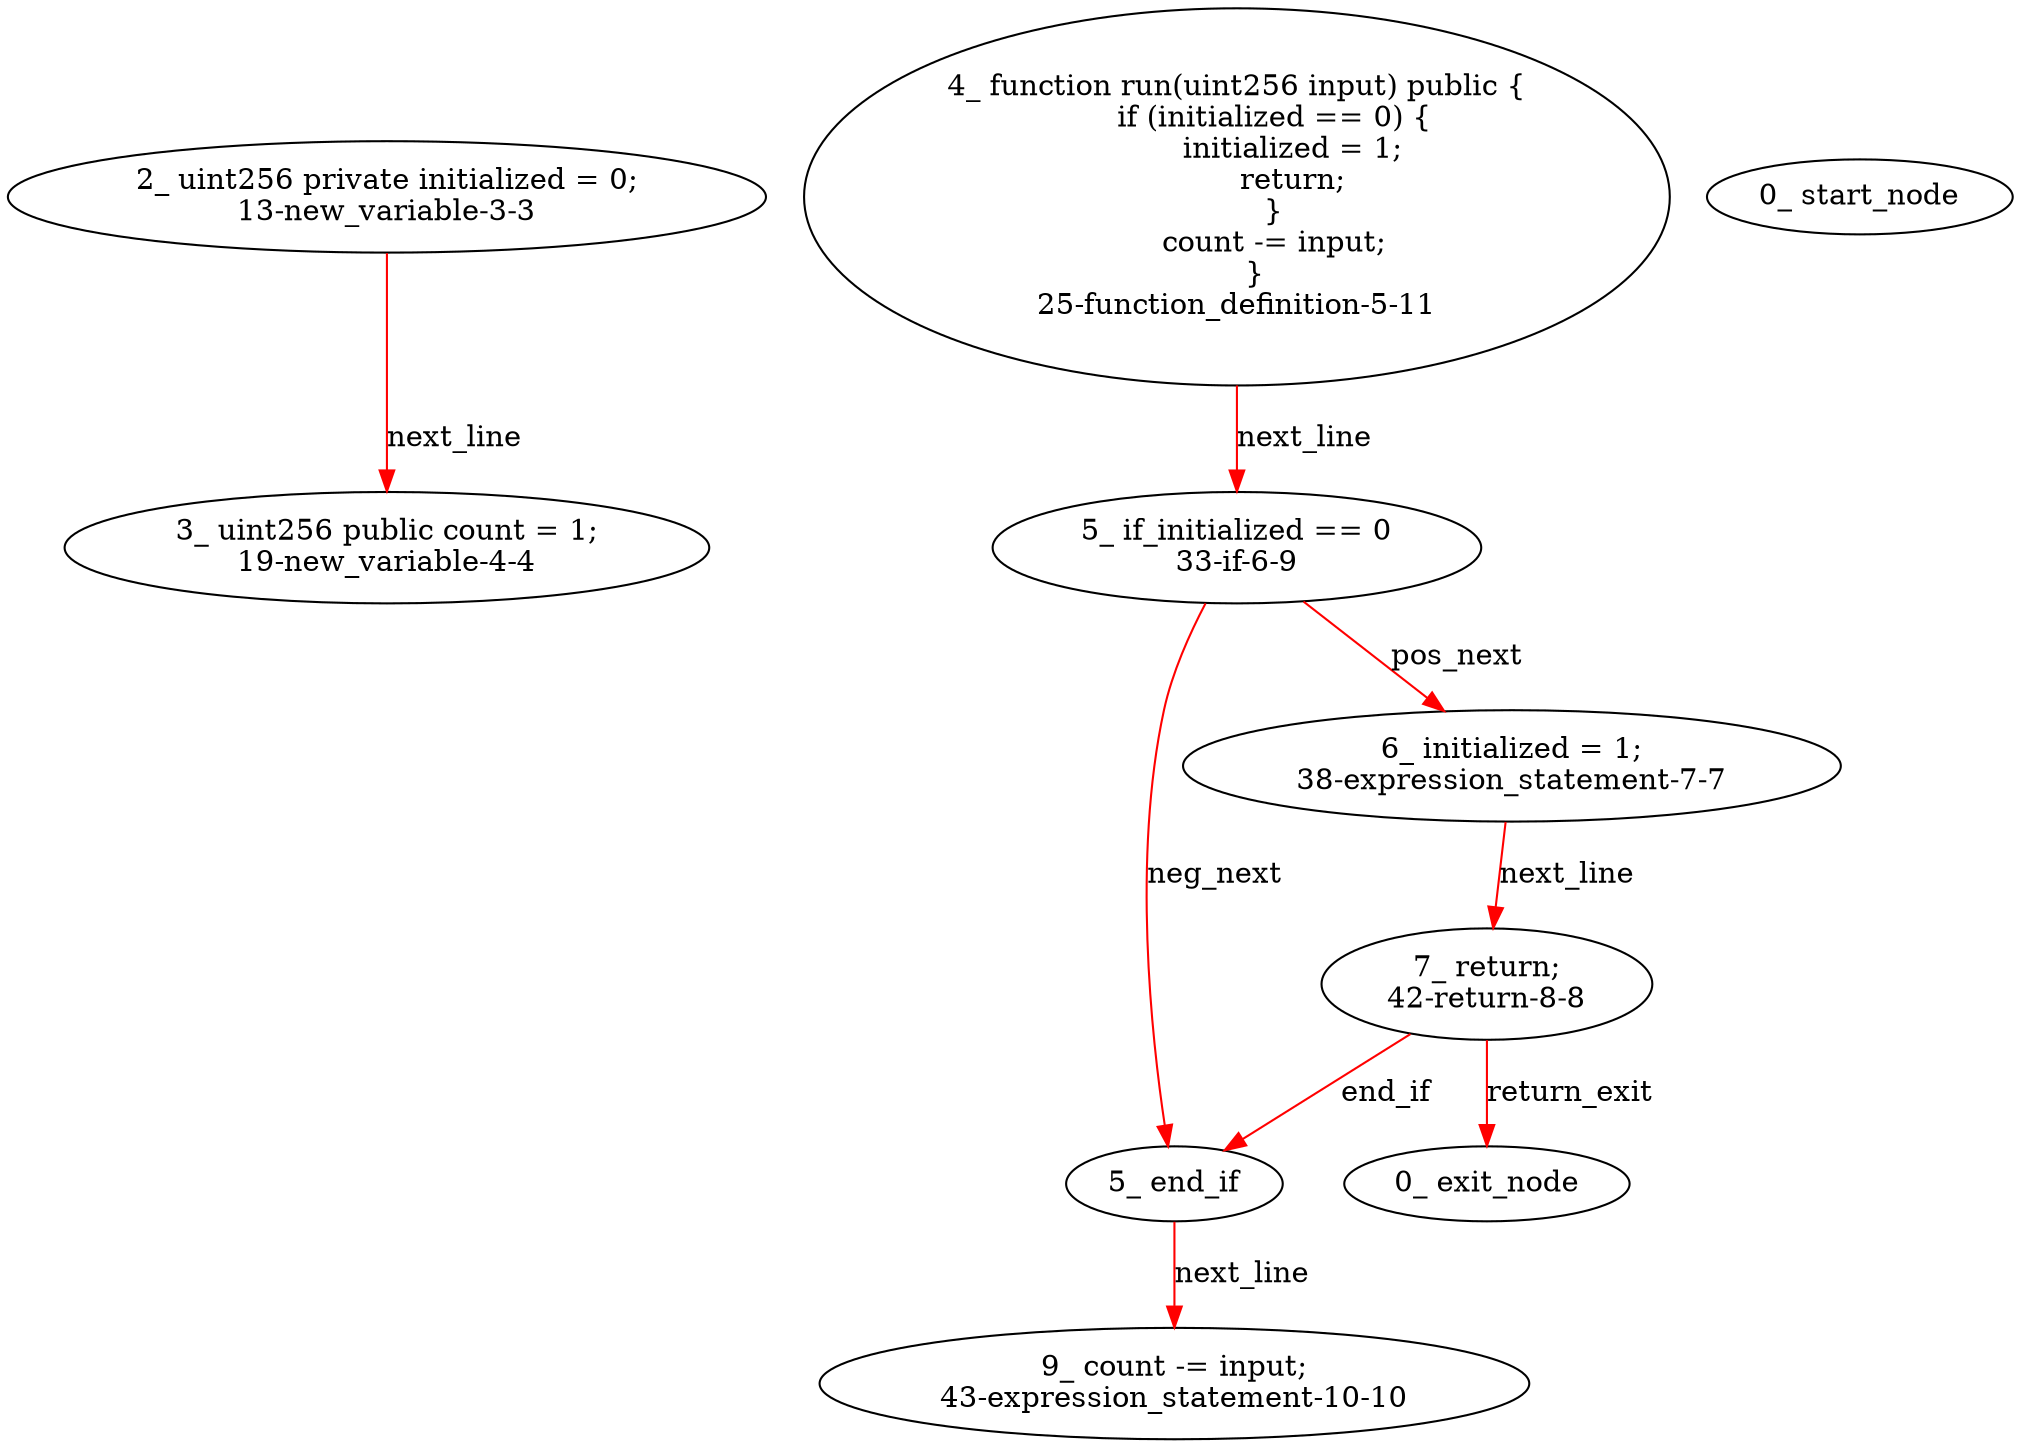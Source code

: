 digraph  {
13 [label="2_ uint256 private initialized = 0;\n13-new_variable-3-3", method="", type_label=new_variable];
19 [label="3_ uint256 public count = 1;\n19-new_variable-4-4", method="", type_label=new_variable];
25 [label="4_ function run(uint256 input) public {\n        if (initialized == 0) {\n            initialized = 1;\n            return;\n        }\n        count -= input;\n    }\n25-function_definition-5-11", method="run(uint256 input)", type_label=function_definition];
33 [label="5_ if_initialized == 0\n33-if-6-9", method="run(uint256 input)", type_label=if];
75 [label="5_ end_if", method="run(uint256 input)", type_label=end_if];
38 [label="6_ initialized = 1;\n38-expression_statement-7-7", method="run(uint256 input)", type_label=expression_statement];
42 [label="7_ return;\n42-return-8-8", method="run(uint256 input)", type_label=return];
43 [label="9_ count -= input;\n43-expression_statement-10-10", method="run(uint256 input)", type_label=expression_statement];
1 [label="0_ start_node", method="", type_label=start];
2 [label="0_ exit_node", method="", type_label=exit];
13 -> 19  [color=red, controlflow_type=next_line, edge_type=CFG_edge, key=0, label=next_line];
25 -> 33  [color=red, controlflow_type=next_line, edge_type=CFG_edge, key=0, label=next_line];
33 -> 38  [color=red, controlflow_type=pos_next, edge_type=CFG_edge, key=0, label=pos_next];
33 -> 75  [color=red, controlflow_type=neg_next, edge_type=CFG_edge, key=0, label=neg_next];
75 -> 43  [color=red, controlflow_type=next_line, edge_type=CFG_edge, key=0, label=next_line];
38 -> 42  [color=red, controlflow_type=next_line, edge_type=CFG_edge, key=0, label=next_line];
42 -> 75  [color=red, controlflow_type=end_if, edge_type=CFG_edge, key=0, label=end_if];
42 -> 2  [color=red, controlflow_type=return_exit, edge_type=CFG_edge, key=0, label=return_exit];
}
